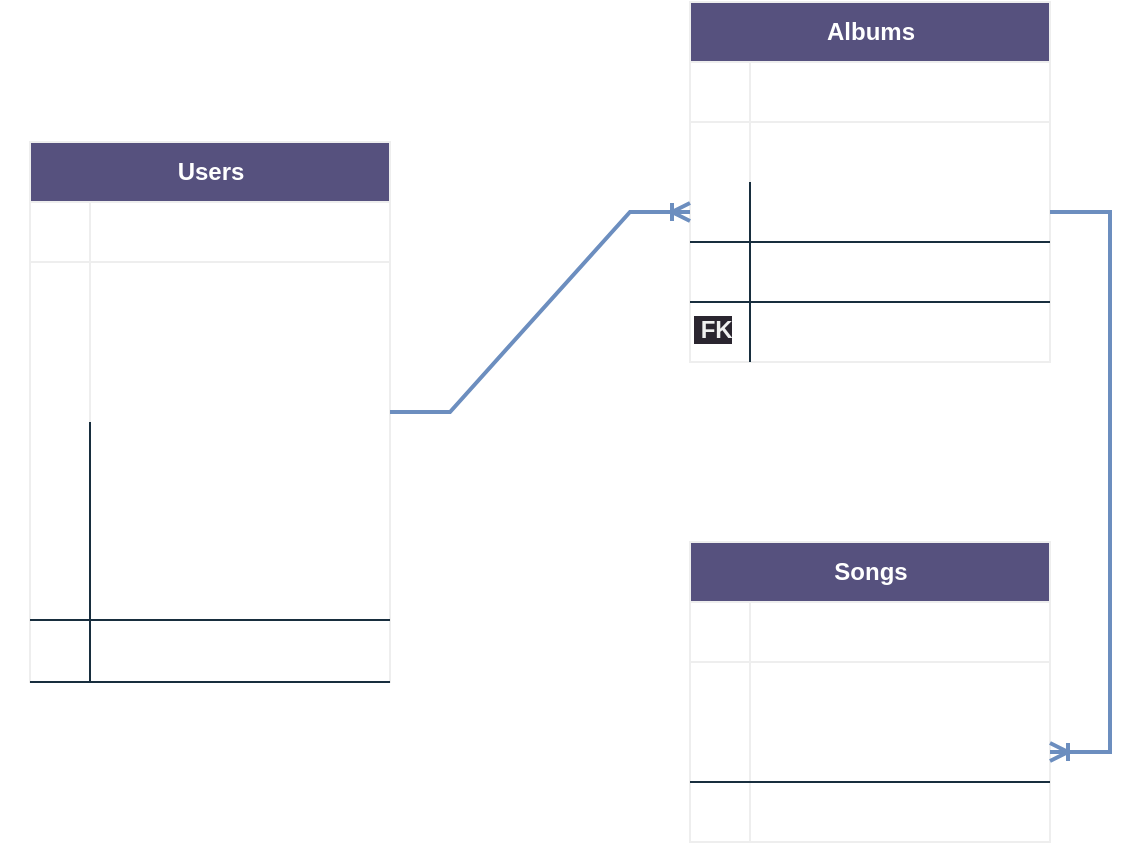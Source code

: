 <mxfile version="21.2.2" type="device">
  <diagram name="Página-1" id="HPbFAeI_EAZY44xRX__Y">
    <mxGraphModel dx="880" dy="484" grid="0" gridSize="10" guides="1" tooltips="1" connect="1" arrows="1" fold="1" page="1" pageScale="1" pageWidth="827" pageHeight="1169" background="none" math="0" shadow="0">
      <root>
        <mxCell id="0" />
        <mxCell id="1" parent="0" />
        <mxCell id="rk0Lu_PWVKw64J8iwlsI-1" value="Users" style="shape=table;startSize=30;container=1;collapsible=1;childLayout=tableLayout;fixedRows=1;rowLines=0;fontStyle=1;align=center;resizeLast=1;html=1;labelBackgroundColor=none;fillColor=#56517E;strokeColor=#EEEEEE;fontColor=#FFFFFF;" parent="1" vertex="1">
          <mxGeometry x="160" y="210" width="180" height="270" as="geometry" />
        </mxCell>
        <mxCell id="rk0Lu_PWVKw64J8iwlsI-2" value="" style="shape=tableRow;horizontal=0;startSize=0;swimlaneHead=0;swimlaneBody=0;fillColor=none;collapsible=0;dropTarget=0;points=[[0,0.5],[1,0.5]];portConstraint=eastwest;top=0;left=0;right=0;bottom=1;labelBackgroundColor=none;strokeColor=#EEEEEE;fontColor=#FFFFFF;" parent="rk0Lu_PWVKw64J8iwlsI-1" vertex="1">
          <mxGeometry y="30" width="180" height="30" as="geometry" />
        </mxCell>
        <mxCell id="rk0Lu_PWVKw64J8iwlsI-3" value="PK" style="shape=partialRectangle;connectable=0;fillColor=none;top=0;left=0;bottom=0;right=0;fontStyle=1;overflow=hidden;whiteSpace=wrap;html=1;labelBackgroundColor=none;strokeColor=#EEEEEE;fontColor=#FFFFFF;" parent="rk0Lu_PWVKw64J8iwlsI-2" vertex="1">
          <mxGeometry width="30" height="30" as="geometry">
            <mxRectangle width="30" height="30" as="alternateBounds" />
          </mxGeometry>
        </mxCell>
        <mxCell id="rk0Lu_PWVKw64J8iwlsI-4" value="id" style="shape=partialRectangle;connectable=0;fillColor=none;top=0;left=0;bottom=0;right=0;align=left;spacingLeft=6;fontStyle=5;overflow=hidden;whiteSpace=wrap;html=1;labelBackgroundColor=none;strokeColor=#EEEEEE;fontColor=#FFFFFF;" parent="rk0Lu_PWVKw64J8iwlsI-2" vertex="1">
          <mxGeometry x="30" width="150" height="30" as="geometry">
            <mxRectangle width="150" height="30" as="alternateBounds" />
          </mxGeometry>
        </mxCell>
        <mxCell id="rk0Lu_PWVKw64J8iwlsI-5" value="" style="shape=tableRow;horizontal=0;startSize=0;swimlaneHead=0;swimlaneBody=0;fillColor=none;collapsible=0;dropTarget=0;points=[[0,0.5],[1,0.5]];portConstraint=eastwest;top=0;left=0;right=0;bottom=0;labelBackgroundColor=none;strokeColor=#EEEEEE;fontColor=#FFFFFF;" parent="rk0Lu_PWVKw64J8iwlsI-1" vertex="1">
          <mxGeometry y="60" width="180" height="30" as="geometry" />
        </mxCell>
        <mxCell id="rk0Lu_PWVKw64J8iwlsI-6" value="" style="shape=partialRectangle;connectable=0;fillColor=none;top=0;left=0;bottom=0;right=0;editable=1;overflow=hidden;whiteSpace=wrap;html=1;labelBackgroundColor=none;strokeColor=#EEEEEE;fontColor=#FFFFFF;" parent="rk0Lu_PWVKw64J8iwlsI-5" vertex="1">
          <mxGeometry width="30" height="30" as="geometry">
            <mxRectangle width="30" height="30" as="alternateBounds" />
          </mxGeometry>
        </mxCell>
        <mxCell id="rk0Lu_PWVKw64J8iwlsI-7" value="username" style="shape=partialRectangle;connectable=0;fillColor=none;top=0;left=0;bottom=0;right=0;align=left;spacingLeft=6;overflow=hidden;whiteSpace=wrap;html=1;labelBackgroundColor=none;strokeColor=#EEEEEE;fontColor=#FFFFFF;" parent="rk0Lu_PWVKw64J8iwlsI-5" vertex="1">
          <mxGeometry x="30" width="150" height="30" as="geometry">
            <mxRectangle width="150" height="30" as="alternateBounds" />
          </mxGeometry>
        </mxCell>
        <mxCell id="rk0Lu_PWVKw64J8iwlsI-8" value="" style="shape=tableRow;horizontal=0;startSize=0;swimlaneHead=0;swimlaneBody=0;fillColor=none;collapsible=0;dropTarget=0;points=[[0,0.5],[1,0.5]];portConstraint=eastwest;top=0;left=0;right=0;bottom=0;labelBackgroundColor=none;strokeColor=#EEEEEE;fontColor=#FFFFFF;" parent="rk0Lu_PWVKw64J8iwlsI-1" vertex="1">
          <mxGeometry y="90" width="180" height="30" as="geometry" />
        </mxCell>
        <mxCell id="rk0Lu_PWVKw64J8iwlsI-9" value="" style="shape=partialRectangle;connectable=0;fillColor=none;top=0;left=0;bottom=0;right=0;editable=1;overflow=hidden;whiteSpace=wrap;html=1;labelBackgroundColor=none;strokeColor=#EEEEEE;fontColor=#FFFFFF;" parent="rk0Lu_PWVKw64J8iwlsI-8" vertex="1">
          <mxGeometry width="30" height="30" as="geometry">
            <mxRectangle width="30" height="30" as="alternateBounds" />
          </mxGeometry>
        </mxCell>
        <mxCell id="rk0Lu_PWVKw64J8iwlsI-10" value="first_name" style="shape=partialRectangle;connectable=0;fillColor=none;top=0;left=0;bottom=0;right=0;align=left;spacingLeft=6;overflow=hidden;whiteSpace=wrap;html=1;labelBackgroundColor=none;strokeColor=#EEEEEE;fontColor=#FFFFFF;" parent="rk0Lu_PWVKw64J8iwlsI-8" vertex="1">
          <mxGeometry x="30" width="150" height="30" as="geometry">
            <mxRectangle width="150" height="30" as="alternateBounds" />
          </mxGeometry>
        </mxCell>
        <mxCell id="rk0Lu_PWVKw64J8iwlsI-11" value="" style="shape=tableRow;horizontal=0;startSize=0;swimlaneHead=0;swimlaneBody=0;fillColor=none;collapsible=0;dropTarget=0;points=[[0,0.5],[1,0.5]];portConstraint=eastwest;top=0;left=0;right=0;bottom=0;labelBackgroundColor=none;strokeColor=#EEEEEE;fontColor=#FFFFFF;" parent="rk0Lu_PWVKw64J8iwlsI-1" vertex="1">
          <mxGeometry y="120" width="180" height="30" as="geometry" />
        </mxCell>
        <mxCell id="rk0Lu_PWVKw64J8iwlsI-12" value="" style="shape=partialRectangle;connectable=0;fillColor=none;top=0;left=0;bottom=0;right=0;editable=1;overflow=hidden;whiteSpace=wrap;html=1;labelBackgroundColor=none;strokeColor=#EEEEEE;fontColor=#FFFFFF;" parent="rk0Lu_PWVKw64J8iwlsI-11" vertex="1">
          <mxGeometry width="30" height="30" as="geometry">
            <mxRectangle width="30" height="30" as="alternateBounds" />
          </mxGeometry>
        </mxCell>
        <mxCell id="rk0Lu_PWVKw64J8iwlsI-13" value="last_name" style="shape=partialRectangle;connectable=0;fillColor=none;top=0;left=0;bottom=0;right=0;align=left;spacingLeft=6;overflow=hidden;whiteSpace=wrap;html=1;labelBackgroundColor=none;strokeColor=#EEEEEE;fontColor=#FFFFFF;" parent="rk0Lu_PWVKw64J8iwlsI-11" vertex="1">
          <mxGeometry x="30" width="150" height="30" as="geometry">
            <mxRectangle width="150" height="30" as="alternateBounds" />
          </mxGeometry>
        </mxCell>
        <mxCell id="rk0Lu_PWVKw64J8iwlsI-16" value="" style="shape=tableRow;horizontal=0;startSize=0;swimlaneHead=0;swimlaneBody=0;fillColor=none;collapsible=0;dropTarget=0;points=[[0,0.5],[1,0.5]];portConstraint=eastwest;top=0;left=0;right=0;bottom=0;labelBackgroundColor=none;strokeColor=#EEEEEE;fontColor=#FFFFFF;" parent="1" vertex="1">
          <mxGeometry x="160" y="360" width="180" height="30" as="geometry" />
        </mxCell>
        <mxCell id="rk0Lu_PWVKw64J8iwlsI-17" value="" style="shape=partialRectangle;connectable=0;fillColor=none;top=0;left=0;bottom=0;right=0;editable=1;overflow=hidden;whiteSpace=wrap;html=1;labelBackgroundColor=none;strokeColor=#EEEEEE;fontColor=#FFFFFF;" parent="rk0Lu_PWVKw64J8iwlsI-16" vertex="1">
          <mxGeometry width="30" height="30" as="geometry">
            <mxRectangle width="30" height="30" as="alternateBounds" />
          </mxGeometry>
        </mxCell>
        <mxCell id="rk0Lu_PWVKw64J8iwlsI-18" value="password" style="shape=partialRectangle;connectable=0;fillColor=none;top=0;left=0;bottom=0;right=0;align=left;spacingLeft=6;overflow=hidden;whiteSpace=wrap;html=1;labelBackgroundColor=none;strokeColor=#EEEEEE;fontColor=#FFFFFF;" parent="rk0Lu_PWVKw64J8iwlsI-16" vertex="1">
          <mxGeometry x="30" width="150" height="30" as="geometry">
            <mxRectangle width="150" height="30" as="alternateBounds" />
          </mxGeometry>
        </mxCell>
        <mxCell id="rk0Lu_PWVKw64J8iwlsI-19" value="" style="shape=tableRow;horizontal=0;startSize=0;swimlaneHead=0;swimlaneBody=0;fillColor=none;collapsible=0;dropTarget=0;points=[[0,0.5],[1,0.5]];portConstraint=eastwest;top=0;left=0;right=0;bottom=0;labelBackgroundColor=none;strokeColor=#EEEEEE;fontColor=#FFFFFF;" parent="1" vertex="1">
          <mxGeometry x="160" y="380" width="180" height="30" as="geometry" />
        </mxCell>
        <mxCell id="rk0Lu_PWVKw64J8iwlsI-20" value="" style="shape=partialRectangle;connectable=0;fillColor=none;top=0;left=0;bottom=0;right=0;editable=1;overflow=hidden;whiteSpace=wrap;html=1;labelBackgroundColor=none;strokeColor=#EEEEEE;fontColor=#FFFFFF;" parent="rk0Lu_PWVKw64J8iwlsI-19" vertex="1">
          <mxGeometry width="30" height="30" as="geometry">
            <mxRectangle width="30" height="30" as="alternateBounds" />
          </mxGeometry>
        </mxCell>
        <mxCell id="rk0Lu_PWVKw64J8iwlsI-21" value="is_SuperUser" style="shape=partialRectangle;connectable=0;fillColor=none;top=0;left=0;bottom=0;right=0;align=left;spacingLeft=6;overflow=hidden;whiteSpace=wrap;html=1;labelBackgroundColor=none;strokeColor=#EEEEEE;fontColor=#FFFFFF;" parent="rk0Lu_PWVKw64J8iwlsI-19" vertex="1">
          <mxGeometry x="30" y="10" width="150" height="30" as="geometry">
            <mxRectangle width="150" height="30" as="alternateBounds" />
          </mxGeometry>
        </mxCell>
        <mxCell id="rk0Lu_PWVKw64J8iwlsI-22" value="" style="shape=tableRow;horizontal=0;startSize=0;swimlaneHead=0;swimlaneBody=0;fillColor=none;collapsible=0;dropTarget=0;points=[[0,0.5],[1,0.5]];portConstraint=eastwest;top=0;left=0;right=0;bottom=0;labelBackgroundColor=none;strokeColor=#EEEEEE;fontColor=#FFFFFF;" parent="1" vertex="1">
          <mxGeometry x="160" y="400" width="180" height="30" as="geometry" />
        </mxCell>
        <mxCell id="rk0Lu_PWVKw64J8iwlsI-23" value="" style="shape=partialRectangle;connectable=0;fillColor=none;top=0;left=0;bottom=0;right=0;editable=1;overflow=hidden;whiteSpace=wrap;html=1;labelBackgroundColor=none;strokeColor=#EEEEEE;fontColor=#FFFFFF;" parent="rk0Lu_PWVKw64J8iwlsI-22" vertex="1">
          <mxGeometry width="30" height="30" as="geometry">
            <mxRectangle width="30" height="30" as="alternateBounds" />
          </mxGeometry>
        </mxCell>
        <mxCell id="rk0Lu_PWVKw64J8iwlsI-25" value="" style="shape=partialRectangle;connectable=0;fillColor=none;top=0;left=0;bottom=0;right=0;editable=1;overflow=hidden;whiteSpace=wrap;html=1;labelBackgroundColor=none;strokeColor=#EEEEEE;fontColor=#FFFFFF;" parent="1" vertex="1">
          <mxGeometry x="170" y="340" width="30" height="30" as="geometry">
            <mxRectangle width="30" height="30" as="alternateBounds" />
          </mxGeometry>
        </mxCell>
        <mxCell id="rk0Lu_PWVKw64J8iwlsI-26" value="" style="endArrow=none;html=1;rounded=0;labelBackgroundColor=none;fontColor=default;strokeColor=#182E3E;" parent="1" edge="1">
          <mxGeometry relative="1" as="geometry">
            <mxPoint x="190" y="480" as="sourcePoint" />
            <mxPoint x="190" y="350" as="targetPoint" />
          </mxGeometry>
        </mxCell>
        <mxCell id="rk0Lu_PWVKw64J8iwlsI-24" value="email" style="shape=partialRectangle;connectable=0;fillColor=none;top=0;left=0;bottom=0;right=0;align=left;spacingLeft=6;overflow=hidden;whiteSpace=wrap;html=1;labelBackgroundColor=none;strokeColor=#EEEEEE;fontColor=#FFFFFF;" parent="1" vertex="1">
          <mxGeometry x="190" y="420" width="150" height="30" as="geometry">
            <mxRectangle width="150" height="30" as="alternateBounds" />
          </mxGeometry>
        </mxCell>
        <mxCell id="rk0Lu_PWVKw64J8iwlsI-27" value="" style="endArrow=none;html=1;rounded=0;labelBackgroundColor=none;fontColor=default;strokeColor=#182E3E;" parent="1" edge="1">
          <mxGeometry relative="1" as="geometry">
            <mxPoint x="160" y="449" as="sourcePoint" />
            <mxPoint x="340" y="449" as="targetPoint" />
          </mxGeometry>
        </mxCell>
        <mxCell id="rk0Lu_PWVKw64J8iwlsI-28" value="" style="endArrow=none;html=1;rounded=0;labelBackgroundColor=none;fontColor=default;strokeColor=#182E3E;" parent="1" edge="1">
          <mxGeometry relative="1" as="geometry">
            <mxPoint x="160" y="480" as="sourcePoint" />
            <mxPoint x="340" y="480" as="targetPoint" />
          </mxGeometry>
        </mxCell>
        <mxCell id="rk0Lu_PWVKw64J8iwlsI-29" value="&lt;b&gt;&amp;nbsp; FK&lt;/b&gt;" style="text;html=1;align=center;verticalAlign=middle;resizable=0;points=[];autosize=1;strokeColor=none;fillColor=none;labelBackgroundColor=none;fontColor=#FFFFFF;" parent="1" vertex="1">
          <mxGeometry x="145" y="450" width="50" height="30" as="geometry" />
        </mxCell>
        <mxCell id="rk0Lu_PWVKw64J8iwlsI-31" value="albums" style="text;html=1;align=center;verticalAlign=middle;resizable=0;points=[];autosize=1;strokeColor=none;fillColor=none;labelBackgroundColor=none;fontColor=#FFFFFF;" parent="1" vertex="1">
          <mxGeometry x="190" y="450" width="60" height="30" as="geometry" />
        </mxCell>
        <mxCell id="rk0Lu_PWVKw64J8iwlsI-32" value="Albums" style="shape=table;startSize=30;container=1;collapsible=1;childLayout=tableLayout;fixedRows=1;rowLines=0;fontStyle=1;align=center;resizeLast=1;html=1;labelBackgroundColor=none;fillColor=#56517E;strokeColor=#EEEEEE;fontColor=#FFFFFF;" parent="1" vertex="1">
          <mxGeometry x="490" y="140" width="180" height="180" as="geometry" />
        </mxCell>
        <mxCell id="rk0Lu_PWVKw64J8iwlsI-33" value="" style="shape=tableRow;horizontal=0;startSize=0;swimlaneHead=0;swimlaneBody=0;fillColor=none;collapsible=0;dropTarget=0;points=[[0,0.5],[1,0.5]];portConstraint=eastwest;top=0;left=0;right=0;bottom=1;labelBackgroundColor=none;strokeColor=#EEEEEE;fontColor=#FFFFFF;" parent="rk0Lu_PWVKw64J8iwlsI-32" vertex="1">
          <mxGeometry y="30" width="180" height="30" as="geometry" />
        </mxCell>
        <mxCell id="rk0Lu_PWVKw64J8iwlsI-34" value="PK" style="shape=partialRectangle;connectable=0;fillColor=none;top=0;left=0;bottom=0;right=0;fontStyle=1;overflow=hidden;whiteSpace=wrap;html=1;labelBackgroundColor=none;strokeColor=#EEEEEE;fontColor=#FFFFFF;" parent="rk0Lu_PWVKw64J8iwlsI-33" vertex="1">
          <mxGeometry width="30" height="30" as="geometry">
            <mxRectangle width="30" height="30" as="alternateBounds" />
          </mxGeometry>
        </mxCell>
        <mxCell id="rk0Lu_PWVKw64J8iwlsI-35" value="id" style="shape=partialRectangle;connectable=0;fillColor=none;top=0;left=0;bottom=0;right=0;align=left;spacingLeft=6;fontStyle=5;overflow=hidden;whiteSpace=wrap;html=1;labelBackgroundColor=none;strokeColor=#EEEEEE;fontColor=#FFFFFF;" parent="rk0Lu_PWVKw64J8iwlsI-33" vertex="1">
          <mxGeometry x="30" width="150" height="30" as="geometry">
            <mxRectangle width="150" height="30" as="alternateBounds" />
          </mxGeometry>
        </mxCell>
        <mxCell id="rk0Lu_PWVKw64J8iwlsI-36" value="" style="shape=tableRow;horizontal=0;startSize=0;swimlaneHead=0;swimlaneBody=0;fillColor=none;collapsible=0;dropTarget=0;points=[[0,0.5],[1,0.5]];portConstraint=eastwest;top=0;left=0;right=0;bottom=0;labelBackgroundColor=none;strokeColor=#EEEEEE;fontColor=#FFFFFF;" parent="rk0Lu_PWVKw64J8iwlsI-32" vertex="1">
          <mxGeometry y="60" width="180" height="30" as="geometry" />
        </mxCell>
        <mxCell id="rk0Lu_PWVKw64J8iwlsI-37" value="" style="shape=partialRectangle;connectable=0;fillColor=none;top=0;left=0;bottom=0;right=0;editable=1;overflow=hidden;whiteSpace=wrap;html=1;labelBackgroundColor=none;strokeColor=#EEEEEE;fontColor=#FFFFFF;" parent="rk0Lu_PWVKw64J8iwlsI-36" vertex="1">
          <mxGeometry width="30" height="30" as="geometry">
            <mxRectangle width="30" height="30" as="alternateBounds" />
          </mxGeometry>
        </mxCell>
        <mxCell id="rk0Lu_PWVKw64J8iwlsI-38" value="name" style="shape=partialRectangle;connectable=0;fillColor=none;top=0;left=0;bottom=0;right=0;align=left;spacingLeft=6;overflow=hidden;whiteSpace=wrap;html=1;labelBackgroundColor=none;strokeColor=#EEEEEE;fontColor=#FFFFFF;" parent="rk0Lu_PWVKw64J8iwlsI-36" vertex="1">
          <mxGeometry x="30" width="150" height="30" as="geometry">
            <mxRectangle width="150" height="30" as="alternateBounds" />
          </mxGeometry>
        </mxCell>
        <mxCell id="rk0Lu_PWVKw64J8iwlsI-39" value="" style="shape=tableRow;horizontal=0;startSize=0;swimlaneHead=0;swimlaneBody=0;fillColor=none;collapsible=0;dropTarget=0;points=[[0,0.5],[1,0.5]];portConstraint=eastwest;top=0;left=0;right=0;bottom=0;labelBackgroundColor=none;strokeColor=#EEEEEE;fontColor=#FFFFFF;" parent="rk0Lu_PWVKw64J8iwlsI-32" vertex="1">
          <mxGeometry y="90" width="180" height="30" as="geometry" />
        </mxCell>
        <mxCell id="rk0Lu_PWVKw64J8iwlsI-40" value="" style="shape=partialRectangle;connectable=0;fillColor=none;top=0;left=0;bottom=0;right=0;editable=1;overflow=hidden;whiteSpace=wrap;html=1;labelBackgroundColor=none;strokeColor=#EEEEEE;fontColor=#FFFFFF;" parent="rk0Lu_PWVKw64J8iwlsI-39" vertex="1">
          <mxGeometry width="30" height="30" as="geometry">
            <mxRectangle width="30" height="30" as="alternateBounds" />
          </mxGeometry>
        </mxCell>
        <mxCell id="rk0Lu_PWVKw64J8iwlsI-41" value="year" style="shape=partialRectangle;connectable=0;fillColor=none;top=0;left=0;bottom=0;right=0;align=left;spacingLeft=6;overflow=hidden;whiteSpace=wrap;html=1;labelBackgroundColor=none;strokeColor=#EEEEEE;fontColor=#FFFFFF;" parent="rk0Lu_PWVKw64J8iwlsI-39" vertex="1">
          <mxGeometry x="30" width="150" height="30" as="geometry">
            <mxRectangle width="150" height="30" as="alternateBounds" />
          </mxGeometry>
        </mxCell>
        <mxCell id="rk0Lu_PWVKw64J8iwlsI-42" value="" style="shape=tableRow;horizontal=0;startSize=0;swimlaneHead=0;swimlaneBody=0;fillColor=none;collapsible=0;dropTarget=0;points=[[0,0.5],[1,0.5]];portConstraint=eastwest;top=0;left=0;right=0;bottom=0;labelBackgroundColor=none;strokeColor=#EEEEEE;fontColor=#FFFFFF;" parent="rk0Lu_PWVKw64J8iwlsI-32" vertex="1">
          <mxGeometry y="120" width="180" height="30" as="geometry" />
        </mxCell>
        <mxCell id="rk0Lu_PWVKw64J8iwlsI-43" value="&lt;b style=&quot;&quot;&gt;FK&lt;/b&gt;" style="shape=partialRectangle;connectable=0;fillColor=none;top=0;left=0;bottom=0;right=0;editable=1;overflow=hidden;whiteSpace=wrap;html=1;labelBackgroundColor=none;strokeColor=#EEEEEE;fontColor=#FFFFFF;" parent="rk0Lu_PWVKw64J8iwlsI-42" vertex="1">
          <mxGeometry width="30" height="30" as="geometry">
            <mxRectangle width="30" height="30" as="alternateBounds" />
          </mxGeometry>
        </mxCell>
        <mxCell id="rk0Lu_PWVKw64J8iwlsI-44" value="user" style="shape=partialRectangle;connectable=0;fillColor=none;top=0;left=0;bottom=0;right=0;align=left;spacingLeft=6;overflow=hidden;whiteSpace=wrap;html=1;labelBackgroundColor=none;strokeColor=#EEEEEE;fontColor=#FFFFFF;" parent="rk0Lu_PWVKw64J8iwlsI-42" vertex="1">
          <mxGeometry x="30" width="150" height="30" as="geometry">
            <mxRectangle width="150" height="30" as="alternateBounds" />
          </mxGeometry>
        </mxCell>
        <mxCell id="rk0Lu_PWVKw64J8iwlsI-45" value="songs" style="shape=partialRectangle;connectable=0;fillColor=none;top=0;left=0;bottom=0;right=0;align=left;spacingLeft=6;overflow=hidden;whiteSpace=wrap;html=1;labelBackgroundColor=none;strokeColor=#EEEEEE;fontColor=#FFFFFF;" parent="1" vertex="1">
          <mxGeometry x="520" y="290" width="150" height="30" as="geometry">
            <mxRectangle width="150" height="30" as="alternateBounds" />
          </mxGeometry>
        </mxCell>
        <mxCell id="rk0Lu_PWVKw64J8iwlsI-46" value="" style="endArrow=none;html=1;rounded=0;labelBackgroundColor=none;fontColor=default;strokeColor=#182E3E;" parent="1" edge="1">
          <mxGeometry relative="1" as="geometry">
            <mxPoint x="520" y="320" as="sourcePoint" />
            <mxPoint x="520" y="230" as="targetPoint" />
          </mxGeometry>
        </mxCell>
        <mxCell id="rk0Lu_PWVKw64J8iwlsI-47" value="" style="endArrow=none;html=1;rounded=0;labelBackgroundColor=none;fontColor=default;strokeColor=#182E3E;" parent="1" edge="1">
          <mxGeometry relative="1" as="geometry">
            <mxPoint x="490" y="290" as="sourcePoint" />
            <mxPoint x="670" y="290" as="targetPoint" />
          </mxGeometry>
        </mxCell>
        <mxCell id="rk0Lu_PWVKw64J8iwlsI-48" value="" style="endArrow=none;html=1;rounded=0;labelBackgroundColor=none;fontColor=default;strokeColor=#182E3E;" parent="1" edge="1">
          <mxGeometry relative="1" as="geometry">
            <mxPoint x="490" y="260" as="sourcePoint" />
            <mxPoint x="670" y="260" as="targetPoint" />
          </mxGeometry>
        </mxCell>
        <mxCell id="rk0Lu_PWVKw64J8iwlsI-49" value="&lt;b style=&quot;border-color: rgb(0, 0, 0); color: rgb(240, 240, 240); font-family: Helvetica; font-size: 12px; font-style: normal; font-variant-ligatures: normal; font-variant-caps: normal; letter-spacing: normal; orphans: 2; text-align: center; text-indent: 0px; text-transform: none; widows: 2; word-spacing: 0px; -webkit-text-stroke-width: 0px; background-color: rgb(42, 37, 47); text-decoration-thickness: initial; text-decoration-style: initial; text-decoration-color: initial;&quot;&gt;&amp;nbsp;FK&lt;/b&gt;" style="text;whiteSpace=wrap;html=1;labelBackgroundColor=none;fontColor=#FFFFFF;" parent="1" vertex="1">
          <mxGeometry x="490" y="290" width="30" height="30" as="geometry" />
        </mxCell>
        <mxCell id="rk0Lu_PWVKw64J8iwlsI-50" value="Songs" style="shape=table;startSize=30;container=1;collapsible=1;childLayout=tableLayout;fixedRows=1;rowLines=0;fontStyle=1;align=center;resizeLast=1;html=1;labelBackgroundColor=none;fillColor=#56517E;strokeColor=#EEEEEE;fontColor=#FFFFFF;" parent="1" vertex="1">
          <mxGeometry x="490" y="410" width="180" height="150" as="geometry" />
        </mxCell>
        <mxCell id="rk0Lu_PWVKw64J8iwlsI-51" value="" style="shape=tableRow;horizontal=0;startSize=0;swimlaneHead=0;swimlaneBody=0;fillColor=none;collapsible=0;dropTarget=0;points=[[0,0.5],[1,0.5]];portConstraint=eastwest;top=0;left=0;right=0;bottom=1;labelBackgroundColor=none;strokeColor=#EEEEEE;fontColor=#FFFFFF;" parent="rk0Lu_PWVKw64J8iwlsI-50" vertex="1">
          <mxGeometry y="30" width="180" height="30" as="geometry" />
        </mxCell>
        <mxCell id="rk0Lu_PWVKw64J8iwlsI-52" value="PK" style="shape=partialRectangle;connectable=0;fillColor=none;top=0;left=0;bottom=0;right=0;fontStyle=1;overflow=hidden;whiteSpace=wrap;html=1;labelBackgroundColor=none;strokeColor=#EEEEEE;fontColor=#FFFFFF;" parent="rk0Lu_PWVKw64J8iwlsI-51" vertex="1">
          <mxGeometry width="30" height="30" as="geometry">
            <mxRectangle width="30" height="30" as="alternateBounds" />
          </mxGeometry>
        </mxCell>
        <mxCell id="rk0Lu_PWVKw64J8iwlsI-53" value="UniqueID" style="shape=partialRectangle;connectable=0;fillColor=none;top=0;left=0;bottom=0;right=0;align=left;spacingLeft=6;fontStyle=5;overflow=hidden;whiteSpace=wrap;html=1;labelBackgroundColor=none;strokeColor=#EEEEEE;fontColor=#FFFFFF;" parent="rk0Lu_PWVKw64J8iwlsI-51" vertex="1">
          <mxGeometry x="30" width="150" height="30" as="geometry">
            <mxRectangle width="150" height="30" as="alternateBounds" />
          </mxGeometry>
        </mxCell>
        <mxCell id="rk0Lu_PWVKw64J8iwlsI-54" value="" style="shape=tableRow;horizontal=0;startSize=0;swimlaneHead=0;swimlaneBody=0;fillColor=none;collapsible=0;dropTarget=0;points=[[0,0.5],[1,0.5]];portConstraint=eastwest;top=0;left=0;right=0;bottom=0;labelBackgroundColor=none;strokeColor=#EEEEEE;fontColor=#FFFFFF;" parent="rk0Lu_PWVKw64J8iwlsI-50" vertex="1">
          <mxGeometry y="60" width="180" height="30" as="geometry" />
        </mxCell>
        <mxCell id="rk0Lu_PWVKw64J8iwlsI-55" value="" style="shape=partialRectangle;connectable=0;fillColor=none;top=0;left=0;bottom=0;right=0;editable=1;overflow=hidden;whiteSpace=wrap;html=1;labelBackgroundColor=none;strokeColor=#EEEEEE;fontColor=#FFFFFF;" parent="rk0Lu_PWVKw64J8iwlsI-54" vertex="1">
          <mxGeometry width="30" height="30" as="geometry">
            <mxRectangle width="30" height="30" as="alternateBounds" />
          </mxGeometry>
        </mxCell>
        <mxCell id="rk0Lu_PWVKw64J8iwlsI-56" value="title" style="shape=partialRectangle;connectable=0;fillColor=none;top=0;left=0;bottom=0;right=0;align=left;spacingLeft=6;overflow=hidden;whiteSpace=wrap;html=1;labelBackgroundColor=none;strokeColor=#EEEEEE;fontColor=#FFFFFF;" parent="rk0Lu_PWVKw64J8iwlsI-54" vertex="1">
          <mxGeometry x="30" width="150" height="30" as="geometry">
            <mxRectangle width="150" height="30" as="alternateBounds" />
          </mxGeometry>
        </mxCell>
        <mxCell id="rk0Lu_PWVKw64J8iwlsI-57" value="" style="shape=tableRow;horizontal=0;startSize=0;swimlaneHead=0;swimlaneBody=0;fillColor=none;collapsible=0;dropTarget=0;points=[[0,0.5],[1,0.5]];portConstraint=eastwest;top=0;left=0;right=0;bottom=0;labelBackgroundColor=none;strokeColor=#EEEEEE;fontColor=#FFFFFF;" parent="rk0Lu_PWVKw64J8iwlsI-50" vertex="1">
          <mxGeometry y="90" width="180" height="30" as="geometry" />
        </mxCell>
        <mxCell id="rk0Lu_PWVKw64J8iwlsI-58" value="" style="shape=partialRectangle;connectable=0;fillColor=none;top=0;left=0;bottom=0;right=0;editable=1;overflow=hidden;whiteSpace=wrap;html=1;labelBackgroundColor=none;strokeColor=#EEEEEE;fontColor=#FFFFFF;" parent="rk0Lu_PWVKw64J8iwlsI-57" vertex="1">
          <mxGeometry width="30" height="30" as="geometry">
            <mxRectangle width="30" height="30" as="alternateBounds" />
          </mxGeometry>
        </mxCell>
        <mxCell id="rk0Lu_PWVKw64J8iwlsI-59" value="duration" style="shape=partialRectangle;connectable=0;fillColor=none;top=0;left=0;bottom=0;right=0;align=left;spacingLeft=6;overflow=hidden;whiteSpace=wrap;html=1;labelBackgroundColor=none;strokeColor=#EEEEEE;fontColor=#FFFFFF;" parent="rk0Lu_PWVKw64J8iwlsI-57" vertex="1">
          <mxGeometry x="30" width="150" height="30" as="geometry">
            <mxRectangle width="150" height="30" as="alternateBounds" />
          </mxGeometry>
        </mxCell>
        <mxCell id="rk0Lu_PWVKw64J8iwlsI-60" value="" style="shape=tableRow;horizontal=0;startSize=0;swimlaneHead=0;swimlaneBody=0;fillColor=none;collapsible=0;dropTarget=0;points=[[0,0.5],[1,0.5]];portConstraint=eastwest;top=0;left=0;right=0;bottom=0;labelBackgroundColor=none;strokeColor=#EEEEEE;fontColor=#FFFFFF;" parent="rk0Lu_PWVKw64J8iwlsI-50" vertex="1">
          <mxGeometry y="120" width="180" height="30" as="geometry" />
        </mxCell>
        <mxCell id="rk0Lu_PWVKw64J8iwlsI-61" value="&lt;b&gt;FK&lt;/b&gt;" style="shape=partialRectangle;connectable=0;fillColor=none;top=0;left=0;bottom=0;right=0;editable=1;overflow=hidden;whiteSpace=wrap;html=1;labelBackgroundColor=none;strokeColor=#EEEEEE;fontColor=#FFFFFF;" parent="rk0Lu_PWVKw64J8iwlsI-60" vertex="1">
          <mxGeometry width="30" height="30" as="geometry">
            <mxRectangle width="30" height="30" as="alternateBounds" />
          </mxGeometry>
        </mxCell>
        <mxCell id="rk0Lu_PWVKw64J8iwlsI-62" value="album" style="shape=partialRectangle;connectable=0;fillColor=none;top=0;left=0;bottom=0;right=0;align=left;spacingLeft=6;overflow=hidden;whiteSpace=wrap;html=1;labelBackgroundColor=none;strokeColor=#EEEEEE;fontColor=#FFFFFF;" parent="rk0Lu_PWVKw64J8iwlsI-60" vertex="1">
          <mxGeometry x="30" width="150" height="30" as="geometry">
            <mxRectangle width="150" height="30" as="alternateBounds" />
          </mxGeometry>
        </mxCell>
        <mxCell id="rk0Lu_PWVKw64J8iwlsI-63" value="" style="edgeStyle=entityRelationEdgeStyle;fontSize=12;html=1;endArrow=ERoneToMany;rounded=0;entryX=0;entryY=0.5;entryDx=0;entryDy=0;labelBackgroundColor=none;fontColor=default;strokeColor=#6c8ebf;fillColor=#dae8fc;strokeWidth=2;targetPerimeterSpacing=0;shadow=0;exitX=1;exitY=0.5;exitDx=0;exitDy=0;" parent="1" source="rk0Lu_PWVKw64J8iwlsI-11" target="rk0Lu_PWVKw64J8iwlsI-39" edge="1">
          <mxGeometry width="100" height="100" relative="1" as="geometry">
            <mxPoint x="385" y="205" as="sourcePoint" />
            <mxPoint x="380" y="240" as="targetPoint" />
          </mxGeometry>
        </mxCell>
        <mxCell id="rk0Lu_PWVKw64J8iwlsI-64" value="" style="edgeStyle=entityRelationEdgeStyle;fontSize=12;html=1;endArrow=ERoneToMany;rounded=0;entryX=1;entryY=0.5;entryDx=0;entryDy=0;labelBackgroundColor=none;fontColor=default;strokeWidth=2;fillColor=#dae8fc;strokeColor=#6c8ebf;exitX=1;exitY=0.5;exitDx=0;exitDy=0;" parent="1" source="rk0Lu_PWVKw64J8iwlsI-39" target="rk0Lu_PWVKw64J8iwlsI-57" edge="1">
          <mxGeometry width="100" height="100" relative="1" as="geometry">
            <mxPoint x="749" y="320" as="sourcePoint" />
            <mxPoint x="800" y="345" as="targetPoint" />
          </mxGeometry>
        </mxCell>
        <mxCell id="rk0Lu_PWVKw64J8iwlsI-65" value="" style="endArrow=none;html=1;rounded=0;labelBackgroundColor=none;fontColor=default;strokeColor=#182E3E;" parent="1" edge="1">
          <mxGeometry relative="1" as="geometry">
            <mxPoint x="490" y="530" as="sourcePoint" />
            <mxPoint x="670" y="530" as="targetPoint" />
          </mxGeometry>
        </mxCell>
      </root>
    </mxGraphModel>
  </diagram>
</mxfile>

